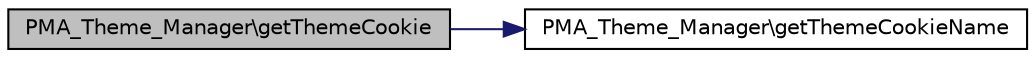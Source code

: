 digraph G
{
  edge [fontname="Helvetica",fontsize="10",labelfontname="Helvetica",labelfontsize="10"];
  node [fontname="Helvetica",fontsize="10",shape=record];
  rankdir="LR";
  Node1 [label="PMA_Theme_Manager\\getThemeCookie",height=0.2,width=0.4,color="black", fillcolor="grey75", style="filled" fontcolor="black"];
  Node1 -> Node2 [color="midnightblue",fontsize="10",style="solid",fontname="Helvetica"];
  Node2 [label="PMA_Theme_Manager\\getThemeCookieName",height=0.2,width=0.4,color="black", fillcolor="white", style="filled",URL="$classPMA__Theme__Manager.html#a3aff8e8c5cd44a2807c819ea95f0f490"];
}
